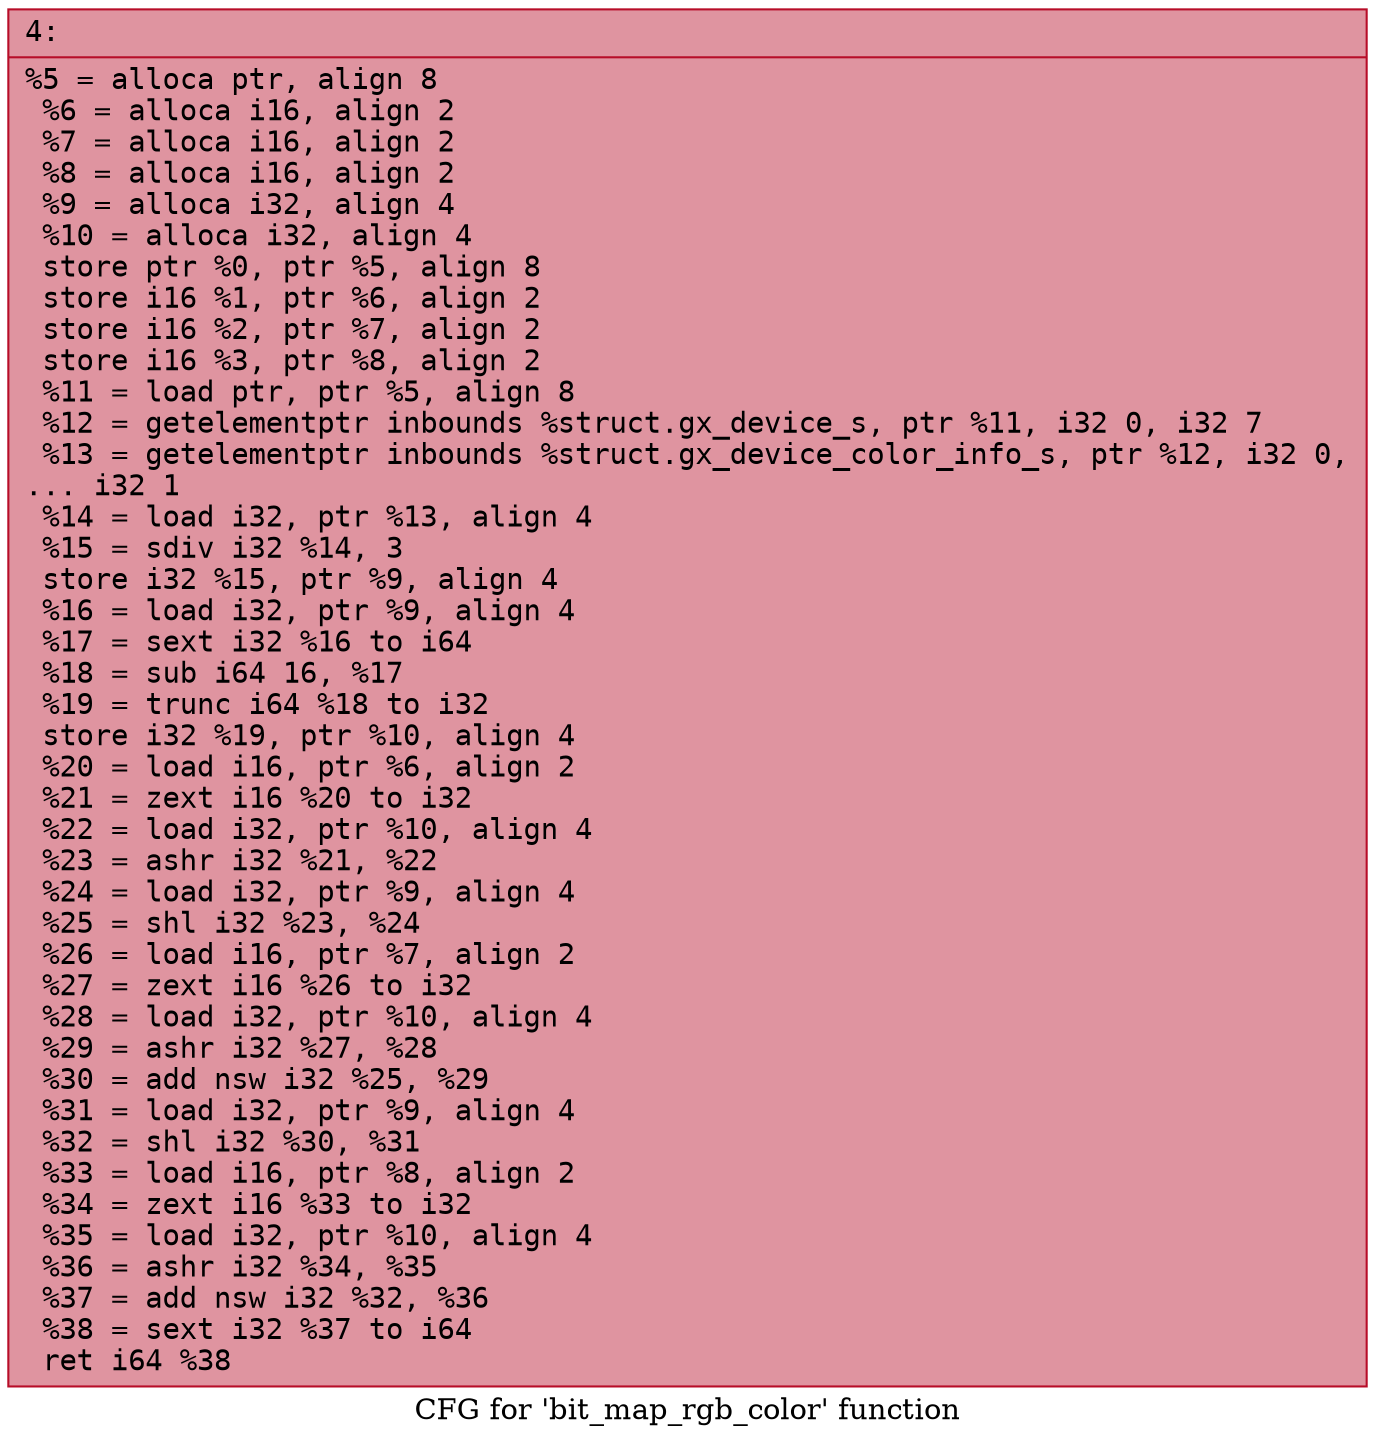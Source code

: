 digraph "CFG for 'bit_map_rgb_color' function" {
	label="CFG for 'bit_map_rgb_color' function";

	Node0x600001edf200 [shape=record,color="#b70d28ff", style=filled, fillcolor="#b70d2870" fontname="Courier",label="{4:\l|  %5 = alloca ptr, align 8\l  %6 = alloca i16, align 2\l  %7 = alloca i16, align 2\l  %8 = alloca i16, align 2\l  %9 = alloca i32, align 4\l  %10 = alloca i32, align 4\l  store ptr %0, ptr %5, align 8\l  store i16 %1, ptr %6, align 2\l  store i16 %2, ptr %7, align 2\l  store i16 %3, ptr %8, align 2\l  %11 = load ptr, ptr %5, align 8\l  %12 = getelementptr inbounds %struct.gx_device_s, ptr %11, i32 0, i32 7\l  %13 = getelementptr inbounds %struct.gx_device_color_info_s, ptr %12, i32 0,\l... i32 1\l  %14 = load i32, ptr %13, align 4\l  %15 = sdiv i32 %14, 3\l  store i32 %15, ptr %9, align 4\l  %16 = load i32, ptr %9, align 4\l  %17 = sext i32 %16 to i64\l  %18 = sub i64 16, %17\l  %19 = trunc i64 %18 to i32\l  store i32 %19, ptr %10, align 4\l  %20 = load i16, ptr %6, align 2\l  %21 = zext i16 %20 to i32\l  %22 = load i32, ptr %10, align 4\l  %23 = ashr i32 %21, %22\l  %24 = load i32, ptr %9, align 4\l  %25 = shl i32 %23, %24\l  %26 = load i16, ptr %7, align 2\l  %27 = zext i16 %26 to i32\l  %28 = load i32, ptr %10, align 4\l  %29 = ashr i32 %27, %28\l  %30 = add nsw i32 %25, %29\l  %31 = load i32, ptr %9, align 4\l  %32 = shl i32 %30, %31\l  %33 = load i16, ptr %8, align 2\l  %34 = zext i16 %33 to i32\l  %35 = load i32, ptr %10, align 4\l  %36 = ashr i32 %34, %35\l  %37 = add nsw i32 %32, %36\l  %38 = sext i32 %37 to i64\l  ret i64 %38\l}"];
}
